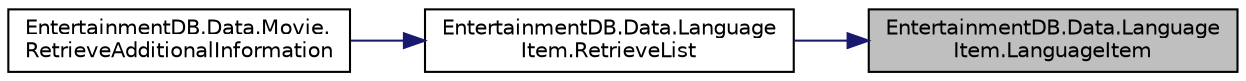 digraph "EntertainmentDB.Data.LanguageItem.LanguageItem"
{
 // LATEX_PDF_SIZE
  edge [fontname="Helvetica",fontsize="10",labelfontname="Helvetica",labelfontsize="10"];
  node [fontname="Helvetica",fontsize="10",shape=record];
  rankdir="RL";
  Node1 [label="EntertainmentDB.Data.Language\lItem.LanguageItem",height=0.2,width=0.4,color="black", fillcolor="grey75", style="filled", fontcolor="black",tooltip="Initializes a language item with an empty id string."];
  Node1 -> Node2 [dir="back",color="midnightblue",fontsize="10",style="solid",fontname="Helvetica"];
  Node2 [label="EntertainmentDB.Data.Language\lItem.RetrieveList",height=0.2,width=0.4,color="black", fillcolor="white", style="filled",URL="$d4/d4f/class_entertainment_d_b_1_1_data_1_1_language_item.html#aa4639b30383c78620b127126a2aff877",tooltip="Retrieves a list of language items from the database."];
  Node2 -> Node3 [dir="back",color="midnightblue",fontsize="10",style="solid",fontname="Helvetica"];
  Node3 [label="EntertainmentDB.Data.Movie.\lRetrieveAdditionalInformation",height=0.2,width=0.4,color="black", fillcolor="white", style="filled",URL="$dd/d21/class_entertainment_d_b_1_1_data_1_1_movie.html#a99f0e883926dc4bff73274a483db2f31",tooltip="Retrieves the additional information of the movie from the database."];
}
